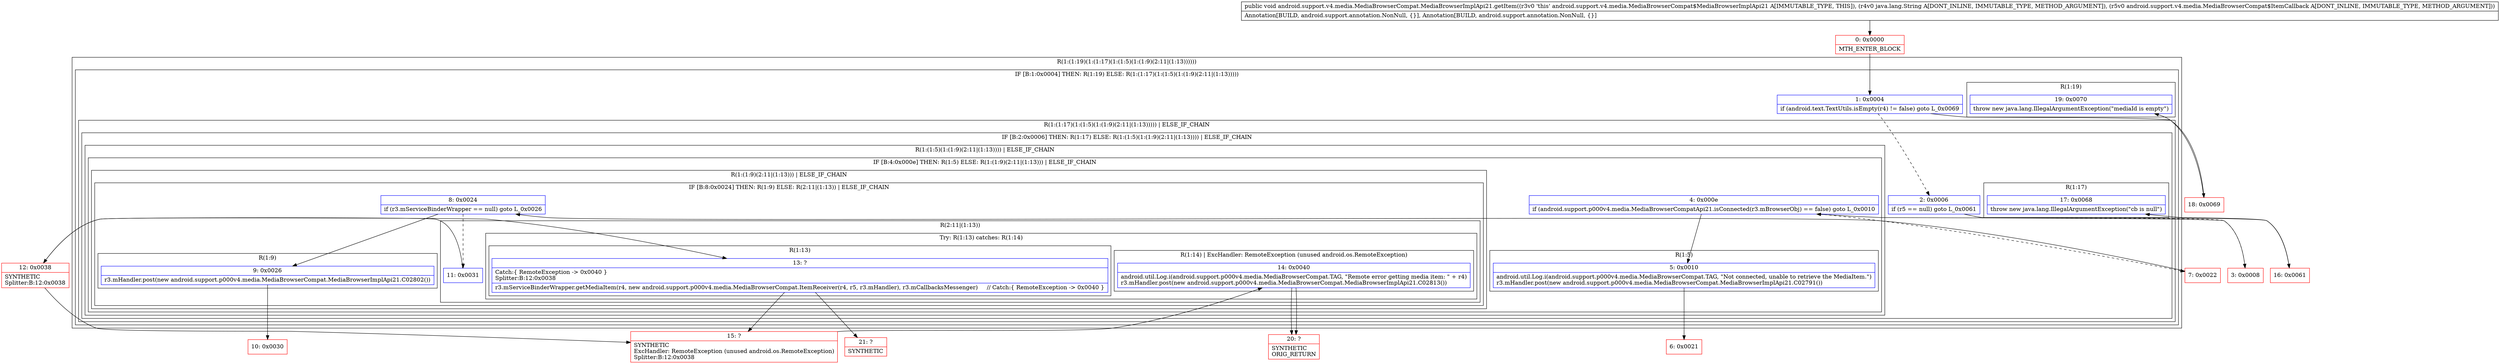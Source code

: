 digraph "CFG forandroid.support.v4.media.MediaBrowserCompat.MediaBrowserImplApi21.getItem(Ljava\/lang\/String;Landroid\/support\/v4\/media\/MediaBrowserCompat$ItemCallback;)V" {
subgraph cluster_Region_224680902 {
label = "R(1:(1:19)(1:(1:17)(1:(1:5)(1:(1:9)(2:11|(1:13))))))";
node [shape=record,color=blue];
subgraph cluster_IfRegion_1007960538 {
label = "IF [B:1:0x0004] THEN: R(1:19) ELSE: R(1:(1:17)(1:(1:5)(1:(1:9)(2:11|(1:13)))))";
node [shape=record,color=blue];
Node_1 [shape=record,label="{1\:\ 0x0004|if (android.text.TextUtils.isEmpty(r4) != false) goto L_0x0069\l}"];
subgraph cluster_Region_1480298194 {
label = "R(1:19)";
node [shape=record,color=blue];
Node_19 [shape=record,label="{19\:\ 0x0070|throw new java.lang.IllegalArgumentException(\"mediaId is empty\")\l}"];
}
subgraph cluster_Region_797311294 {
label = "R(1:(1:17)(1:(1:5)(1:(1:9)(2:11|(1:13))))) | ELSE_IF_CHAIN\l";
node [shape=record,color=blue];
subgraph cluster_IfRegion_1295715 {
label = "IF [B:2:0x0006] THEN: R(1:17) ELSE: R(1:(1:5)(1:(1:9)(2:11|(1:13)))) | ELSE_IF_CHAIN\l";
node [shape=record,color=blue];
Node_2 [shape=record,label="{2\:\ 0x0006|if (r5 == null) goto L_0x0061\l}"];
subgraph cluster_Region_513236522 {
label = "R(1:17)";
node [shape=record,color=blue];
Node_17 [shape=record,label="{17\:\ 0x0068|throw new java.lang.IllegalArgumentException(\"cb is null\")\l}"];
}
subgraph cluster_Region_442371636 {
label = "R(1:(1:5)(1:(1:9)(2:11|(1:13)))) | ELSE_IF_CHAIN\l";
node [shape=record,color=blue];
subgraph cluster_IfRegion_89023408 {
label = "IF [B:4:0x000e] THEN: R(1:5) ELSE: R(1:(1:9)(2:11|(1:13))) | ELSE_IF_CHAIN\l";
node [shape=record,color=blue];
Node_4 [shape=record,label="{4\:\ 0x000e|if (android.support.p000v4.media.MediaBrowserCompatApi21.isConnected(r3.mBrowserObj) == false) goto L_0x0010\l}"];
subgraph cluster_Region_459835047 {
label = "R(1:5)";
node [shape=record,color=blue];
Node_5 [shape=record,label="{5\:\ 0x0010|android.util.Log.i(android.support.p000v4.media.MediaBrowserCompat.TAG, \"Not connected, unable to retrieve the MediaItem.\")\lr3.mHandler.post(new android.support.p000v4.media.MediaBrowserCompat.MediaBrowserImplApi21.C02791())\l}"];
}
subgraph cluster_Region_1068166638 {
label = "R(1:(1:9)(2:11|(1:13))) | ELSE_IF_CHAIN\l";
node [shape=record,color=blue];
subgraph cluster_IfRegion_1441758081 {
label = "IF [B:8:0x0024] THEN: R(1:9) ELSE: R(2:11|(1:13)) | ELSE_IF_CHAIN\l";
node [shape=record,color=blue];
Node_8 [shape=record,label="{8\:\ 0x0024|if (r3.mServiceBinderWrapper == null) goto L_0x0026\l}"];
subgraph cluster_Region_600494447 {
label = "R(1:9)";
node [shape=record,color=blue];
Node_9 [shape=record,label="{9\:\ 0x0026|r3.mHandler.post(new android.support.p000v4.media.MediaBrowserCompat.MediaBrowserImplApi21.C02802())\l}"];
}
subgraph cluster_Region_2093491727 {
label = "R(2:11|(1:13))";
node [shape=record,color=blue];
Node_11 [shape=record,label="{11\:\ 0x0031}"];
subgraph cluster_TryCatchRegion_350577125 {
label = "Try: R(1:13) catches: R(1:14)";
node [shape=record,color=blue];
subgraph cluster_Region_980951947 {
label = "R(1:13)";
node [shape=record,color=blue];
Node_13 [shape=record,label="{13\:\ ?|Catch:\{ RemoteException \-\> 0x0040 \}\lSplitter:B:12:0x0038\l|r3.mServiceBinderWrapper.getMediaItem(r4, new android.support.p000v4.media.MediaBrowserCompat.ItemReceiver(r4, r5, r3.mHandler), r3.mCallbacksMessenger)     \/\/ Catch:\{ RemoteException \-\> 0x0040 \}\l}"];
}
subgraph cluster_Region_1338825730 {
label = "R(1:14) | ExcHandler: RemoteException (unused android.os.RemoteException)\l";
node [shape=record,color=blue];
Node_14 [shape=record,label="{14\:\ 0x0040|android.util.Log.i(android.support.p000v4.media.MediaBrowserCompat.TAG, \"Remote error getting media item: \" + r4)\lr3.mHandler.post(new android.support.p000v4.media.MediaBrowserCompat.MediaBrowserImplApi21.C02813())\l}"];
}
}
}
}
}
}
}
}
}
}
}
subgraph cluster_Region_1338825730 {
label = "R(1:14) | ExcHandler: RemoteException (unused android.os.RemoteException)\l";
node [shape=record,color=blue];
Node_14 [shape=record,label="{14\:\ 0x0040|android.util.Log.i(android.support.p000v4.media.MediaBrowserCompat.TAG, \"Remote error getting media item: \" + r4)\lr3.mHandler.post(new android.support.p000v4.media.MediaBrowserCompat.MediaBrowserImplApi21.C02813())\l}"];
}
Node_0 [shape=record,color=red,label="{0\:\ 0x0000|MTH_ENTER_BLOCK\l}"];
Node_3 [shape=record,color=red,label="{3\:\ 0x0008}"];
Node_6 [shape=record,color=red,label="{6\:\ 0x0021}"];
Node_7 [shape=record,color=red,label="{7\:\ 0x0022}"];
Node_10 [shape=record,color=red,label="{10\:\ 0x0030}"];
Node_12 [shape=record,color=red,label="{12\:\ 0x0038|SYNTHETIC\lSplitter:B:12:0x0038\l}"];
Node_15 [shape=record,color=red,label="{15\:\ ?|SYNTHETIC\lExcHandler: RemoteException (unused android.os.RemoteException)\lSplitter:B:12:0x0038\l}"];
Node_16 [shape=record,color=red,label="{16\:\ 0x0061}"];
Node_18 [shape=record,color=red,label="{18\:\ 0x0069}"];
Node_20 [shape=record,color=red,label="{20\:\ ?|SYNTHETIC\lORIG_RETURN\l}"];
Node_21 [shape=record,color=red,label="{21\:\ ?|SYNTHETIC\l}"];
MethodNode[shape=record,label="{public void android.support.v4.media.MediaBrowserCompat.MediaBrowserImplApi21.getItem((r3v0 'this' android.support.v4.media.MediaBrowserCompat$MediaBrowserImplApi21 A[IMMUTABLE_TYPE, THIS]), (r4v0 java.lang.String A[DONT_INLINE, IMMUTABLE_TYPE, METHOD_ARGUMENT]), (r5v0 android.support.v4.media.MediaBrowserCompat$ItemCallback A[DONT_INLINE, IMMUTABLE_TYPE, METHOD_ARGUMENT]))  | Annotation[BUILD, android.support.annotation.NonNull, \{\}], Annotation[BUILD, android.support.annotation.NonNull, \{\}]\l}"];
MethodNode -> Node_0;
Node_1 -> Node_2[style=dashed];
Node_1 -> Node_18;
Node_2 -> Node_3[style=dashed];
Node_2 -> Node_16;
Node_4 -> Node_5;
Node_4 -> Node_7[style=dashed];
Node_5 -> Node_6;
Node_8 -> Node_9;
Node_8 -> Node_11[style=dashed];
Node_9 -> Node_10;
Node_11 -> Node_12;
Node_13 -> Node_15;
Node_13 -> Node_21;
Node_14 -> Node_20;
Node_14 -> Node_20;
Node_0 -> Node_1;
Node_3 -> Node_4;
Node_7 -> Node_8;
Node_12 -> Node_13;
Node_12 -> Node_15;
Node_15 -> Node_14;
Node_16 -> Node_17;
Node_18 -> Node_19;
}

